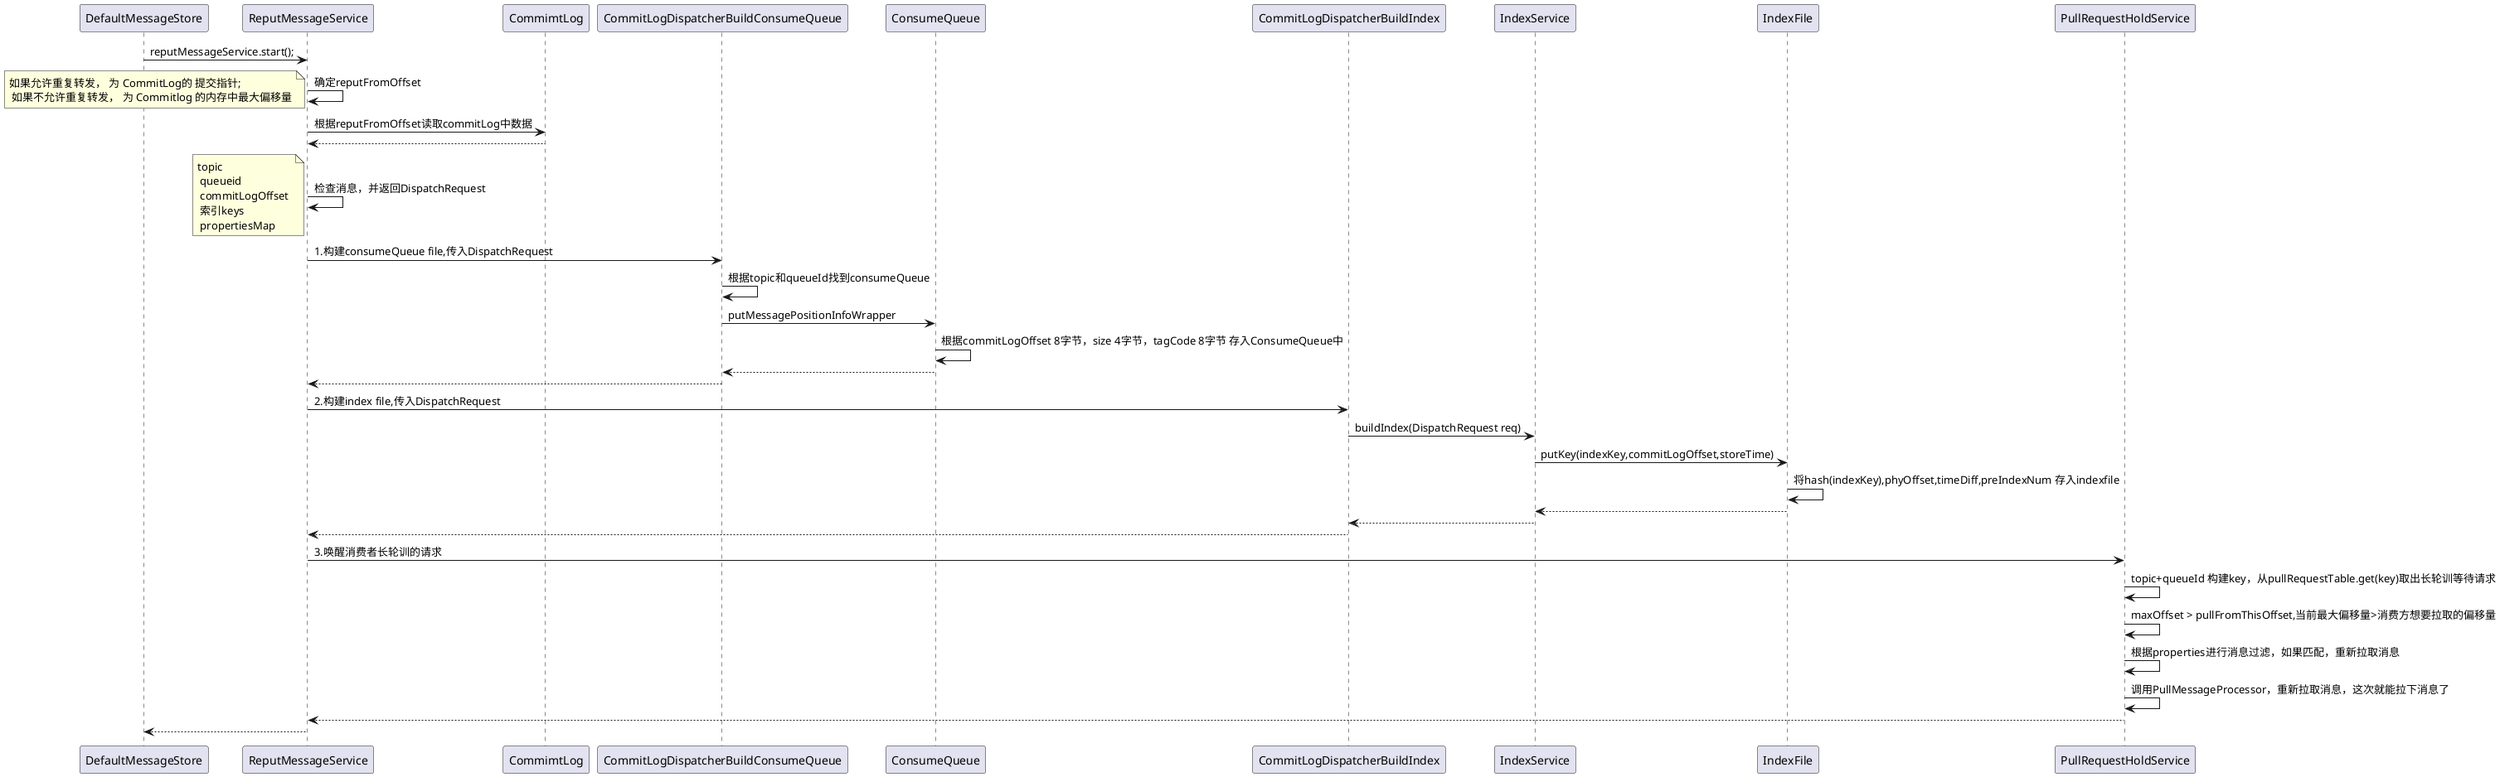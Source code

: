 @startuml
DefaultMessageStore -> ReputMessageService:reputMessageService.start();
ReputMessageService -> ReputMessageService:确定reputFromOffset
note left :如果允许重复转发， 为 CommitLog的 提交指针; \n 如果不允许重复转发， 为 Commitlog 的内存中最大偏移量
ReputMessageService -> CommimtLog:根据reputFromOffset读取commitLog中数据
CommimtLog --> ReputMessageService

ReputMessageService -> ReputMessageService:检查消息，并返回DispatchRequest
note left:topic \n queueid \n commitLogOffset \n 索引keys \n propertiesMap

ReputMessageService -> CommitLogDispatcherBuildConsumeQueue:1.构建consumeQueue file,传入DispatchRequest
CommitLogDispatcherBuildConsumeQueue -> CommitLogDispatcherBuildConsumeQueue:根据topic和queueId找到consumeQueue
CommitLogDispatcherBuildConsumeQueue -> ConsumeQueue:putMessagePositionInfoWrapper
ConsumeQueue -> ConsumeQueue:根据commitLogOffset 8字节，size 4字节，tagCode 8字节 存入ConsumeQueue中
ConsumeQueue --> CommitLogDispatcherBuildConsumeQueue
CommitLogDispatcherBuildConsumeQueue --> ReputMessageService

ReputMessageService -> CommitLogDispatcherBuildIndex:2.构建index file,传入DispatchRequest

CommitLogDispatcherBuildIndex-> IndexService:buildIndex(DispatchRequest req)
IndexService -> IndexFile:putKey(indexKey,commitLogOffset,storeTime)
IndexFile -> IndexFile:将hash(indexKey),phyOffset,timeDiff,preIndexNum 存入indexfile
IndexFile --> IndexService
IndexService-->CommitLogDispatcherBuildIndex
CommitLogDispatcherBuildIndex --> ReputMessageService

ReputMessageService -> PullRequestHoldService:3.唤醒消费者长轮训的请求
PullRequestHoldService -> PullRequestHoldService:topic+queueId 构建key，从pullRequestTable.get(key)取出长轮训等待请求
PullRequestHoldService -> PullRequestHoldService:maxOffset > pullFromThisOffset,当前最大偏移量>消费方想要拉取的偏移量
PullRequestHoldService -> PullRequestHoldService:根据properties进行消息过滤，如果匹配，重新拉取消息
PullRequestHoldService -> PullRequestHoldService:调用PullMessageProcessor，重新拉取消息，这次就能拉下消息了
PullRequestHoldService --> ReputMessageService

ReputMessageService --> DefaultMessageStore

@enduml
